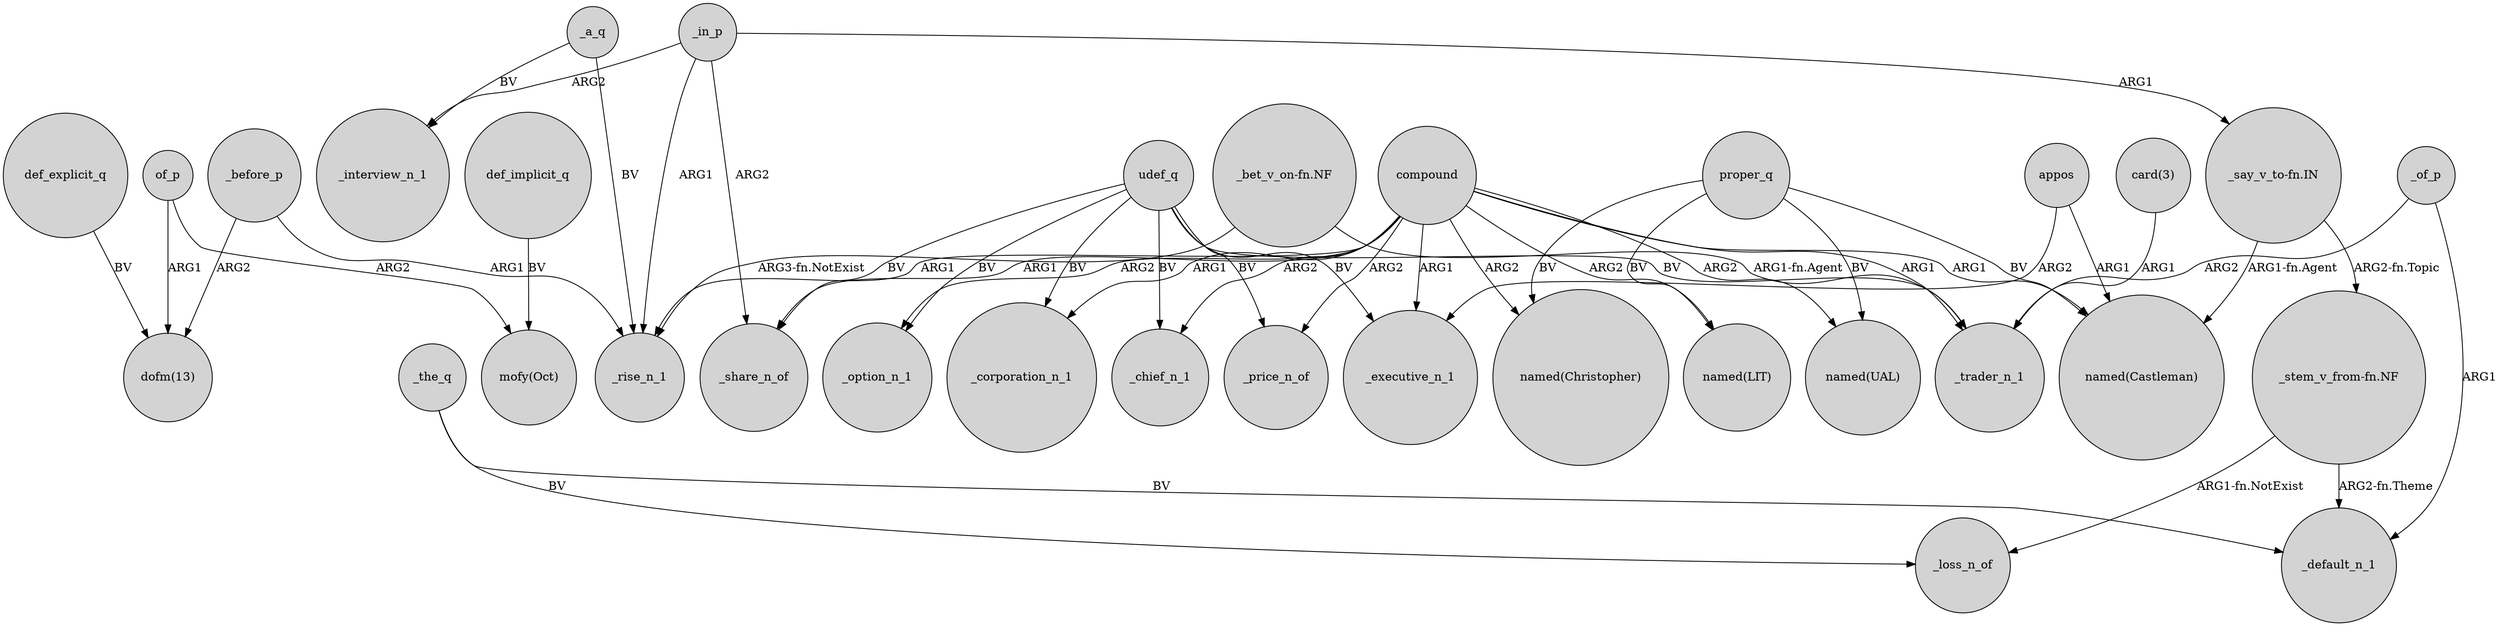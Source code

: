 digraph {
	node [shape=circle style=filled]
	of_p -> "dofm(13)" [label=ARG1]
	_in_p -> _interview_n_1 [label=ARG2]
	_before_p -> _rise_n_1 [label=ARG1]
	compound -> _price_n_of [label=ARG2]
	appos -> "named(Castleman)" [label=ARG1]
	udef_q -> _price_n_of [label=BV]
	"_bet_v_on-fn.NF" -> _rise_n_1 [label="ARG3-fn.NotExist"]
	"_say_v_to-fn.IN" -> "_stem_v_from-fn.NF" [label="ARG2-fn.Topic"]
	udef_q -> _executive_n_1 [label=BV]
	udef_q -> _option_n_1 [label=BV]
	_in_p -> "_say_v_to-fn.IN" [label=ARG1]
	udef_q -> _trader_n_1 [label=BV]
	_a_q -> _rise_n_1 [label=BV]
	"card(3)" -> _trader_n_1 [label=ARG1]
	def_implicit_q -> "mofy(Oct)" [label=BV]
	_in_p -> _share_n_of [label=ARG2]
	_a_q -> _interview_n_1 [label=BV]
	appos -> _executive_n_1 [label=ARG2]
	compound -> _executive_n_1 [label=ARG1]
	compound -> "named(Christopher)" [label=ARG2]
	_before_p -> "dofm(13)" [label=ARG2]
	proper_q -> "named(Christopher)" [label=BV]
	of_p -> "mofy(Oct)" [label=ARG2]
	proper_q -> "named(Castleman)" [label=BV]
	proper_q -> "named(LIT)" [label=BV]
	compound -> "named(UAL)" [label=ARG2]
	compound -> _chief_n_1 [label=ARG2]
	compound -> _trader_n_1 [label=ARG1]
	_in_p -> _rise_n_1 [label=ARG1]
	udef_q -> _corporation_n_1 [label=BV]
	compound -> _option_n_1 [label=ARG2]
	compound -> _corporation_n_1 [label=ARG1]
	udef_q -> _chief_n_1 [label=BV]
	"_stem_v_from-fn.NF" -> _default_n_1 [label="ARG2-fn.Theme"]
	compound -> "named(Castleman)" [label=ARG1]
	_the_q -> _loss_n_of [label=BV]
	compound -> _share_n_of [label=ARG1]
	def_explicit_q -> "dofm(13)" [label=BV]
	"_stem_v_from-fn.NF" -> _loss_n_of [label="ARG1-fn.NotExist"]
	proper_q -> "named(UAL)" [label=BV]
	_of_p -> _trader_n_1 [label=ARG2]
	udef_q -> _share_n_of [label=BV]
	"_say_v_to-fn.IN" -> "named(Castleman)" [label="ARG1-fn.Agent"]
	_the_q -> _default_n_1 [label=BV]
	compound -> _rise_n_1 [label=ARG1]
	compound -> "named(LIT)" [label=ARG2]
	"_bet_v_on-fn.NF" -> _trader_n_1 [label="ARG1-fn.Agent"]
	_of_p -> _default_n_1 [label=ARG1]
}
